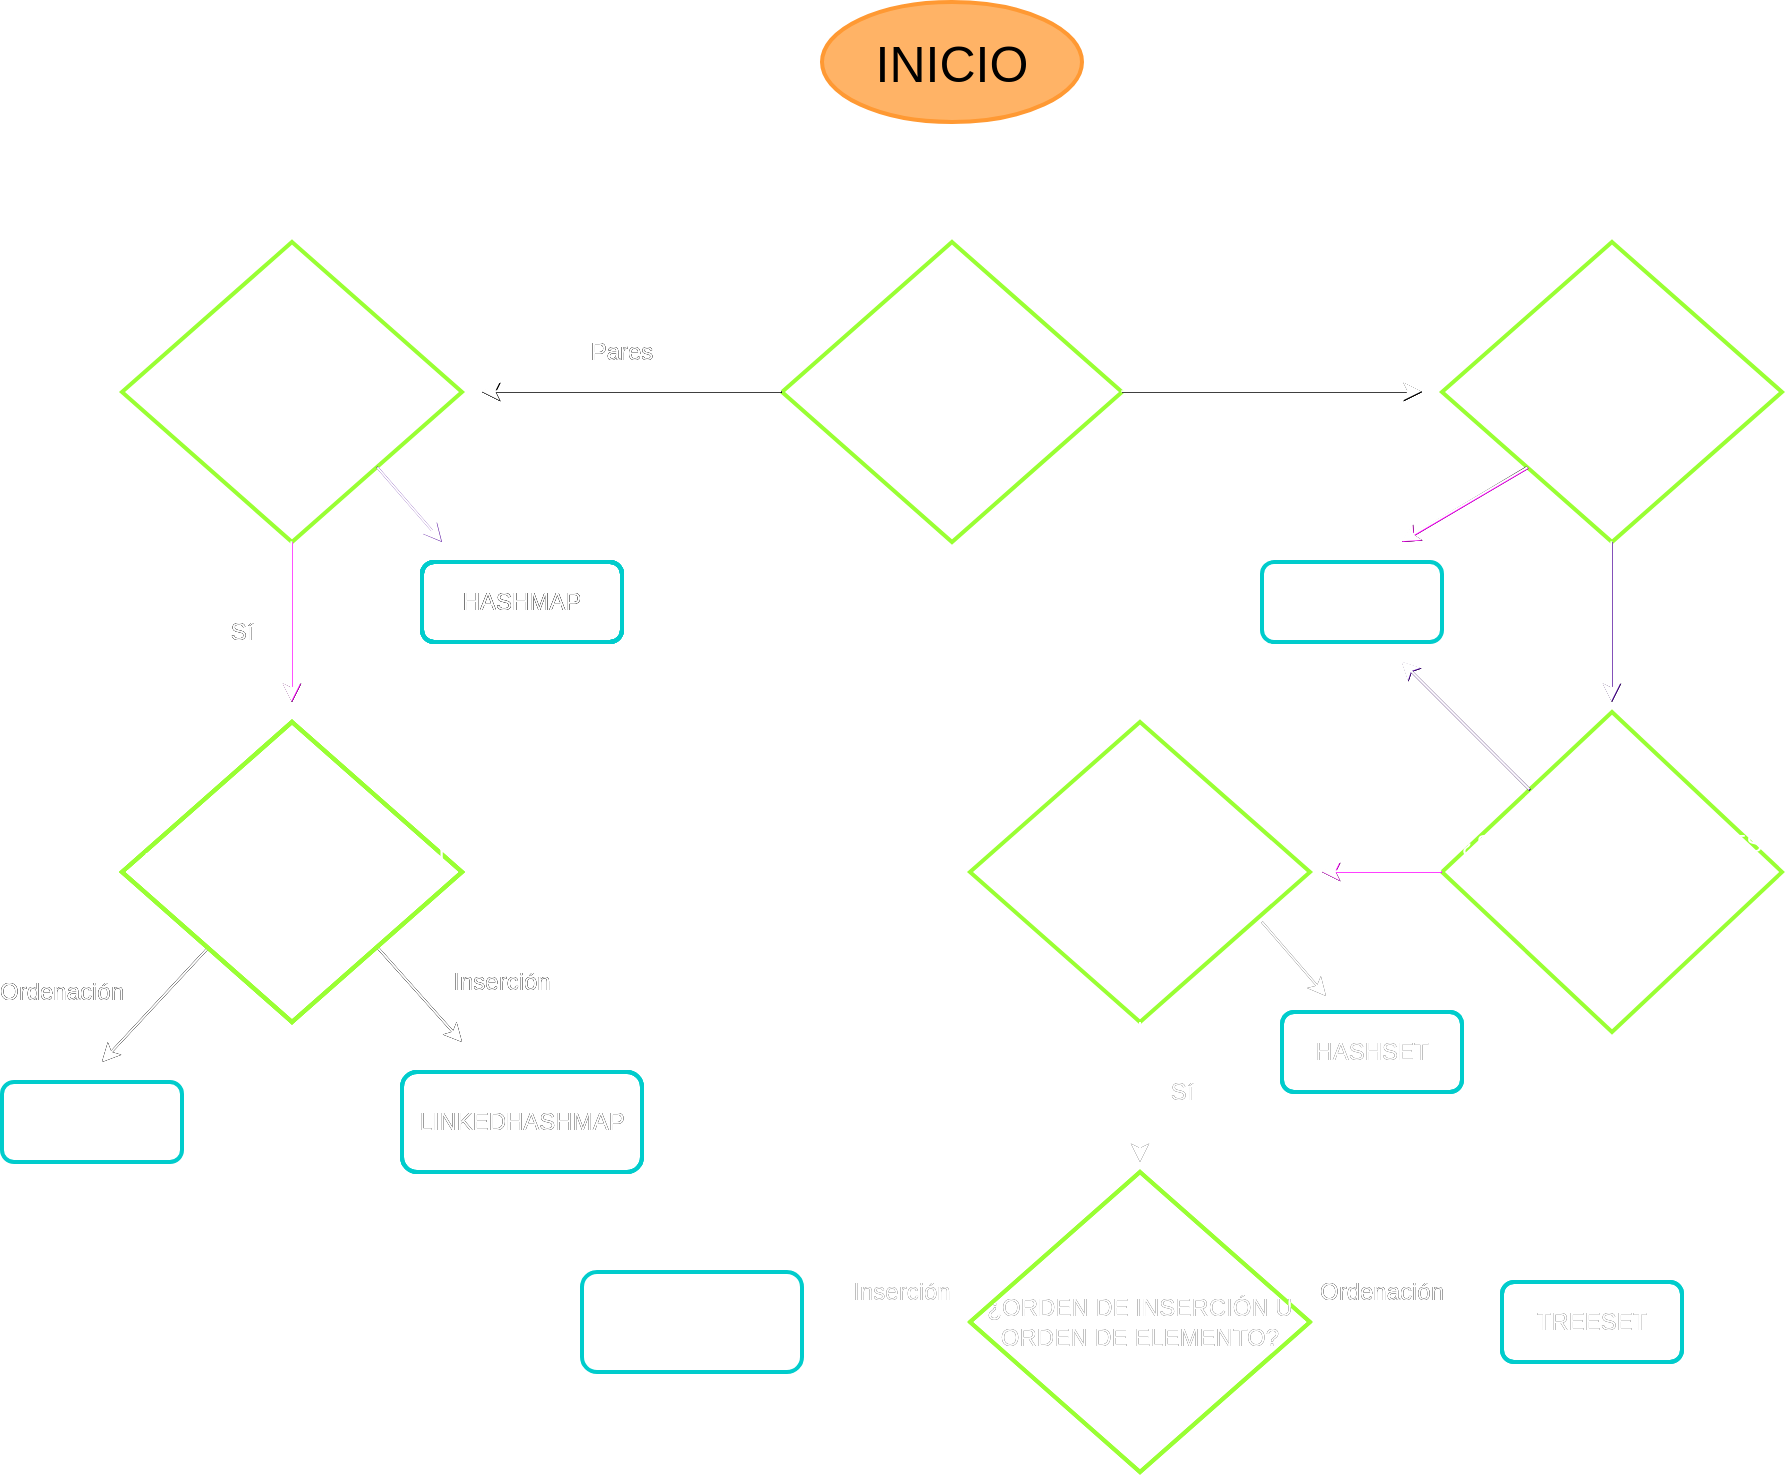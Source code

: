 <mxfile version="21.3.8" type="device">
  <diagram name="Page-1" id="0INYDknKefWPbeua-o3F">
    <mxGraphModel dx="2022" dy="668" grid="1" gridSize="10" guides="1" tooltips="1" connect="1" arrows="1" fold="1" page="1" pageScale="1" pageWidth="827" pageHeight="1169" math="0" shadow="0">
      <root>
        <mxCell id="0" />
        <mxCell id="1" parent="0" />
        <mxCell id="Qr_uqlTXjobZSqawFKb_-18" style="edgeStyle=orthogonalEdgeStyle;rounded=0;orthogonalLoop=1;jettySize=auto;html=1;exitX=0.5;exitY=1;exitDx=0;exitDy=0;strokeColor=#FFFFFF;" edge="1" parent="1" source="Qr_uqlTXjobZSqawFKb_-1">
          <mxGeometry relative="1" as="geometry">
            <mxPoint x="405" y="190" as="targetPoint" />
          </mxGeometry>
        </mxCell>
        <mxCell id="Qr_uqlTXjobZSqawFKb_-1" value="&lt;font style=&quot;font-size: 25px;&quot; color=&quot;#000000&quot;&gt;INICIO&lt;/font&gt;" style="ellipse;whiteSpace=wrap;html=1;strokeColor=#FF9933;strokeWidth=2;fillColor=#FFB366;" vertex="1" parent="1">
          <mxGeometry x="340" y="80" width="130" height="60" as="geometry" />
        </mxCell>
        <mxCell id="Qr_uqlTXjobZSqawFKb_-23" style="edgeStyle=orthogonalEdgeStyle;rounded=0;orthogonalLoop=1;jettySize=auto;html=1;exitX=0.5;exitY=1;exitDx=0;exitDy=0;" edge="1" parent="1" source="Qr_uqlTXjobZSqawFKb_-4">
          <mxGeometry relative="1" as="geometry">
            <mxPoint x="735" y="430" as="targetPoint" />
          </mxGeometry>
        </mxCell>
        <mxCell id="Qr_uqlTXjobZSqawFKb_-4" value="¿CONTIENE &lt;br&gt;DUPLICADOS?" style="rhombus;whiteSpace=wrap;html=1;fillColor=none;fontColor=#FFFFFF;strokeColor=#99FF33;strokeWidth=2;" vertex="1" parent="1">
          <mxGeometry x="650" y="200" width="170" height="150" as="geometry" />
        </mxCell>
        <mxCell id="Qr_uqlTXjobZSqawFKb_-5" value="¿ORDEN DE INSERCIÓN U ORDEN DE CLAVES?" style="rhombus;whiteSpace=wrap;html=1;fillColor=none;fontColor=#ffffff;strokeColor=#99FF33;strokeWidth=2;" vertex="1" parent="1">
          <mxGeometry x="-10" y="440" width="170" height="150" as="geometry" />
        </mxCell>
        <mxCell id="Qr_uqlTXjobZSqawFKb_-24" style="edgeStyle=orthogonalEdgeStyle;rounded=0;orthogonalLoop=1;jettySize=auto;html=1;exitX=0;exitY=0.5;exitDx=0;exitDy=0;" edge="1" parent="1" source="Qr_uqlTXjobZSqawFKb_-6">
          <mxGeometry relative="1" as="geometry">
            <mxPoint x="590" y="515" as="targetPoint" />
          </mxGeometry>
        </mxCell>
        <mxCell id="Qr_uqlTXjobZSqawFKb_-6" value="¿SU TAREA PRINCIPAL ES BUSCAR ELEMENTOS?&lt;br&gt;(contains/remove)" style="rhombus;whiteSpace=wrap;html=1;fillColor=none;fontColor=#FFFFFF;strokeColor=#99FF33;strokeWidth=2;" vertex="1" parent="1">
          <mxGeometry x="650" y="435" width="170" height="160" as="geometry" />
        </mxCell>
        <mxCell id="Qr_uqlTXjobZSqawFKb_-25" style="edgeStyle=orthogonalEdgeStyle;rounded=0;orthogonalLoop=1;jettySize=auto;html=1;exitX=0.5;exitY=1;exitDx=0;exitDy=0;" edge="1" parent="1" source="Qr_uqlTXjobZSqawFKb_-7">
          <mxGeometry relative="1" as="geometry">
            <mxPoint x="499" y="660" as="targetPoint" />
          </mxGeometry>
        </mxCell>
        <mxCell id="Qr_uqlTXjobZSqawFKb_-7" value="¿EL ORDEN ES IMPORTANTE?" style="rhombus;whiteSpace=wrap;html=1;fillColor=none;fontColor=#FFFFFF;strokeColor=#99FF33;strokeWidth=2;" vertex="1" parent="1">
          <mxGeometry x="414" y="440" width="170" height="150" as="geometry" />
        </mxCell>
        <mxCell id="Qr_uqlTXjobZSqawFKb_-8" value="¿ORDEN DE INSERCIÓN U ORDEN DE ELEMENTO?" style="rhombus;whiteSpace=wrap;html=1;fillColor=none;strokeColor=#99FF33;strokeWidth=2;" vertex="1" parent="1">
          <mxGeometry x="414" y="665" width="170" height="150" as="geometry" />
        </mxCell>
        <mxCell id="Qr_uqlTXjobZSqawFKb_-22" style="edgeStyle=orthogonalEdgeStyle;rounded=0;orthogonalLoop=1;jettySize=auto;html=1;exitX=0.5;exitY=1;exitDx=0;exitDy=0;" edge="1" parent="1" source="Qr_uqlTXjobZSqawFKb_-9">
          <mxGeometry relative="1" as="geometry">
            <mxPoint x="75" y="430" as="targetPoint" />
          </mxGeometry>
        </mxCell>
        <mxCell id="Qr_uqlTXjobZSqawFKb_-9" value="¿EL ORDEN ES IMPORTANTE?" style="rhombus;whiteSpace=wrap;html=1;fillColor=none;fontColor=#ffffff;strokeColor=#99FF33;strokeWidth=2;rounded=0;" vertex="1" parent="1">
          <mxGeometry x="-10" y="200" width="170" height="150" as="geometry" />
        </mxCell>
        <mxCell id="Qr_uqlTXjobZSqawFKb_-19" style="edgeStyle=orthogonalEdgeStyle;rounded=0;orthogonalLoop=1;jettySize=auto;html=1;exitX=0;exitY=0.5;exitDx=0;exitDy=0;" edge="1" parent="1" source="Qr_uqlTXjobZSqawFKb_-10">
          <mxGeometry relative="1" as="geometry">
            <mxPoint x="170" y="275" as="targetPoint" />
          </mxGeometry>
        </mxCell>
        <mxCell id="Qr_uqlTXjobZSqawFKb_-20" style="edgeStyle=orthogonalEdgeStyle;rounded=0;orthogonalLoop=1;jettySize=auto;html=1;exitX=1;exitY=0.5;exitDx=0;exitDy=0;" edge="1" parent="1" source="Qr_uqlTXjobZSqawFKb_-10">
          <mxGeometry relative="1" as="geometry">
            <mxPoint x="640" y="275" as="targetPoint" />
          </mxGeometry>
        </mxCell>
        <mxCell id="Qr_uqlTXjobZSqawFKb_-10" value="¿TIENE PARES DE CLAVE/VALOR O SÓLO VALORES?" style="rhombus;whiteSpace=wrap;html=1;fillColor=none;fontColor=#FFFFFF;strokeColor=#99FF33;strokeWidth=2;" vertex="1" parent="1">
          <mxGeometry x="320" y="200" width="170" height="150" as="geometry" />
        </mxCell>
        <mxCell id="Qr_uqlTXjobZSqawFKb_-11" value="ARRAYLIST" style="rounded=1;whiteSpace=wrap;html=1;strokeColor=#00CCCC;strokeWidth=2;fillColor=none;fontColor=#FFFFFF;" vertex="1" parent="1">
          <mxGeometry x="560" y="360" width="90" height="40" as="geometry" />
        </mxCell>
        <mxCell id="Qr_uqlTXjobZSqawFKb_-12" value="HASHSET" style="rounded=1;whiteSpace=wrap;html=1;strokeColor=#00CCCC;strokeWidth=2;fillColor=none;" vertex="1" parent="1">
          <mxGeometry x="570" y="585" width="90" height="40" as="geometry" />
        </mxCell>
        <mxCell id="Qr_uqlTXjobZSqawFKb_-13" value="TREESET" style="rounded=1;whiteSpace=wrap;html=1;strokeColor=#00CCCC;strokeWidth=2;fillColor=none;" vertex="1" parent="1">
          <mxGeometry x="680" y="720" width="90" height="40" as="geometry" />
        </mxCell>
        <mxCell id="Qr_uqlTXjobZSqawFKb_-14" value="LINKEDHASHSET" style="rounded=1;whiteSpace=wrap;html=1;strokeColor=#00CCCC;strokeWidth=2;fillColor=none;fontColor=#FFFFFF;" vertex="1" parent="1">
          <mxGeometry x="220" y="715" width="110" height="50" as="geometry" />
        </mxCell>
        <mxCell id="Qr_uqlTXjobZSqawFKb_-15" value="LINKEDHASHMAP" style="rounded=1;whiteSpace=wrap;html=1;strokeColor=#00CCCC;strokeWidth=2;fillColor=none;" vertex="1" parent="1">
          <mxGeometry x="130" y="615" width="120" height="50" as="geometry" />
        </mxCell>
        <mxCell id="Qr_uqlTXjobZSqawFKb_-16" value="HASHMAP" style="rounded=1;whiteSpace=wrap;html=1;strokeColor=#00CCCC;strokeWidth=2;fillColor=none;" vertex="1" parent="1">
          <mxGeometry x="140" y="360" width="100" height="40" as="geometry" />
        </mxCell>
        <mxCell id="Qr_uqlTXjobZSqawFKb_-17" value="TREEMAP" style="rounded=1;whiteSpace=wrap;html=1;strokeColor=#00CCCC;strokeWidth=2;fillColor=none;fontColor=#FFFFFF;" vertex="1" parent="1">
          <mxGeometry x="-70" y="620" width="90" height="40" as="geometry" />
        </mxCell>
        <mxCell id="Qr_uqlTXjobZSqawFKb_-26" value="" style="endArrow=classic;html=1;rounded=0;exitX=0;exitY=1;exitDx=0;exitDy=0;" edge="1" parent="1" source="Qr_uqlTXjobZSqawFKb_-4">
          <mxGeometry width="50" height="50" relative="1" as="geometry">
            <mxPoint x="624" y="350" as="sourcePoint" />
            <mxPoint x="630" y="350" as="targetPoint" />
          </mxGeometry>
        </mxCell>
        <mxCell id="Qr_uqlTXjobZSqawFKb_-27" value="" style="endArrow=classic;html=1;rounded=0;exitX=1;exitY=1;exitDx=0;exitDy=0;strokeColor=#4C0099;" edge="1" parent="1" source="Qr_uqlTXjobZSqawFKb_-9">
          <mxGeometry width="50" height="50" relative="1" as="geometry">
            <mxPoint x="130" y="340" as="sourcePoint" />
            <mxPoint x="150" y="350" as="targetPoint" />
          </mxGeometry>
        </mxCell>
        <mxCell id="Qr_uqlTXjobZSqawFKb_-28" value="" style="endArrow=classic;html=1;rounded=0;exitX=1;exitY=1;exitDx=0;exitDy=0;" edge="1" parent="1" source="Qr_uqlTXjobZSqawFKb_-5">
          <mxGeometry width="50" height="50" relative="1" as="geometry">
            <mxPoint x="120" y="566" as="sourcePoint" />
            <mxPoint x="160" y="600" as="targetPoint" />
          </mxGeometry>
        </mxCell>
        <mxCell id="Qr_uqlTXjobZSqawFKb_-29" value="" style="endArrow=classic;html=1;rounded=0;exitX=0;exitY=1;exitDx=0;exitDy=0;strokeColor=#FFFFFF;" edge="1" parent="1">
          <mxGeometry width="50" height="50" relative="1" as="geometry">
            <mxPoint x="414" y="740" as="sourcePoint" />
            <mxPoint x="340" y="740" as="targetPoint" />
          </mxGeometry>
        </mxCell>
        <mxCell id="Qr_uqlTXjobZSqawFKb_-30" value="" style="endArrow=classic;html=1;rounded=0;exitX=1;exitY=0.5;exitDx=0;exitDy=0;strokeColor=#FFFFFF;" edge="1" parent="1" source="Qr_uqlTXjobZSqawFKb_-8">
          <mxGeometry width="50" height="50" relative="1" as="geometry">
            <mxPoint x="654" y="750" as="sourcePoint" />
            <mxPoint x="660" y="740" as="targetPoint" />
          </mxGeometry>
        </mxCell>
        <mxCell id="Qr_uqlTXjobZSqawFKb_-31" value="" style="endArrow=classic;html=1;rounded=0;exitX=0;exitY=1;exitDx=0;exitDy=0;" edge="1" parent="1">
          <mxGeometry width="50" height="50" relative="1" as="geometry">
            <mxPoint x="33" y="553" as="sourcePoint" />
            <mxPoint x="-20" y="610" as="targetPoint" />
          </mxGeometry>
        </mxCell>
        <mxCell id="Qr_uqlTXjobZSqawFKb_-34" value="" style="endArrow=classic;html=1;rounded=0;exitX=1;exitY=1;exitDx=0;exitDy=0;" edge="1" parent="1">
          <mxGeometry width="50" height="50" relative="1" as="geometry">
            <mxPoint x="560" y="540" as="sourcePoint" />
            <mxPoint x="592" y="577" as="targetPoint" />
          </mxGeometry>
        </mxCell>
        <mxCell id="Qr_uqlTXjobZSqawFKb_-35" value="Pares" style="text;html=1;strokeColor=none;fillColor=none;align=center;verticalAlign=middle;whiteSpace=wrap;rounded=0;" vertex="1" parent="1">
          <mxGeometry x="210" y="240" width="60" height="30" as="geometry" />
        </mxCell>
        <mxCell id="Qr_uqlTXjobZSqawFKb_-36" value="Valores" style="text;html=1;strokeColor=none;fillColor=none;align=center;verticalAlign=middle;whiteSpace=wrap;rounded=0;fontColor=#FFFFFF;" vertex="1" parent="1">
          <mxGeometry x="530" y="240" width="60" height="30" as="geometry" />
        </mxCell>
        <mxCell id="Qr_uqlTXjobZSqawFKb_-37" value="Sí" style="text;html=1;strokeColor=none;fillColor=none;align=center;verticalAlign=middle;whiteSpace=wrap;rounded=0;fontColor=#FFFFFF;" vertex="1" parent="1">
          <mxGeometry x="610" y="300" width="60" height="30" as="geometry" />
        </mxCell>
        <mxCell id="Qr_uqlTXjobZSqawFKb_-38" value="No" style="text;html=1;strokeColor=none;fillColor=none;align=center;verticalAlign=middle;whiteSpace=wrap;rounded=0;fontColor=#FFFFFF;" vertex="1" parent="1">
          <mxGeometry x="730" y="370" width="60" height="30" as="geometry" />
        </mxCell>
        <mxCell id="Qr_uqlTXjobZSqawFKb_-40" value="" style="endArrow=classic;html=1;rounded=0;" edge="1" parent="1" source="Qr_uqlTXjobZSqawFKb_-6">
          <mxGeometry width="50" height="50" relative="1" as="geometry">
            <mxPoint x="693" y="410" as="sourcePoint" />
            <mxPoint x="630" y="410" as="targetPoint" />
          </mxGeometry>
        </mxCell>
        <mxCell id="Qr_uqlTXjobZSqawFKb_-41" value="No" style="text;html=1;strokeColor=none;fillColor=none;align=center;verticalAlign=middle;whiteSpace=wrap;rounded=0;fontColor=#FFFFFF;" vertex="1" parent="1">
          <mxGeometry x="640" y="410" width="60" height="30" as="geometry" />
        </mxCell>
        <mxCell id="Qr_uqlTXjobZSqawFKb_-42" value="Sí" style="text;html=1;strokeColor=none;fillColor=none;align=center;verticalAlign=middle;whiteSpace=wrap;rounded=0;fontColor=#FFFFFF;" vertex="1" parent="1">
          <mxGeometry x="590" y="480" width="60" height="30" as="geometry" />
        </mxCell>
        <mxCell id="Qr_uqlTXjobZSqawFKb_-43" value="Sí" style="text;html=1;strokeColor=none;fillColor=none;align=center;verticalAlign=middle;whiteSpace=wrap;rounded=0;" vertex="1" parent="1">
          <mxGeometry x="490" y="610" width="60" height="30" as="geometry" />
        </mxCell>
        <mxCell id="Qr_uqlTXjobZSqawFKb_-44" value="No" style="text;html=1;strokeColor=none;fillColor=none;align=center;verticalAlign=middle;whiteSpace=wrap;rounded=0;fontColor=#FFFFFF;" vertex="1" parent="1">
          <mxGeometry x="570" y="540" width="60" height="30" as="geometry" />
        </mxCell>
        <mxCell id="Qr_uqlTXjobZSqawFKb_-45" value="Inserción" style="text;html=1;strokeColor=none;fillColor=none;align=center;verticalAlign=middle;whiteSpace=wrap;rounded=0;" vertex="1" parent="1">
          <mxGeometry x="350" y="710" width="60" height="30" as="geometry" />
        </mxCell>
        <mxCell id="Qr_uqlTXjobZSqawFKb_-46" value="Ordenación" style="text;html=1;strokeColor=none;fillColor=none;align=center;verticalAlign=middle;whiteSpace=wrap;rounded=0;" vertex="1" parent="1">
          <mxGeometry x="590" y="710" width="60" height="30" as="geometry" />
        </mxCell>
        <mxCell id="Qr_uqlTXjobZSqawFKb_-47" value="Ordenación" style="text;html=1;strokeColor=none;fillColor=none;align=center;verticalAlign=middle;whiteSpace=wrap;rounded=0;" vertex="1" parent="1">
          <mxGeometry x="-70" y="560" width="60" height="30" as="geometry" />
        </mxCell>
        <mxCell id="Qr_uqlTXjobZSqawFKb_-48" value="Inserción" style="text;html=1;strokeColor=none;fillColor=none;align=center;verticalAlign=middle;whiteSpace=wrap;rounded=0;" vertex="1" parent="1">
          <mxGeometry x="150" y="555" width="60" height="30" as="geometry" />
        </mxCell>
        <mxCell id="Qr_uqlTXjobZSqawFKb_-49" value="No" style="text;html=1;strokeColor=none;fillColor=none;align=center;verticalAlign=middle;whiteSpace=wrap;rounded=0;fontColor=#FFFFFF;" vertex="1" parent="1">
          <mxGeometry x="130" y="310" width="60" height="30" as="geometry" />
        </mxCell>
        <mxCell id="Qr_uqlTXjobZSqawFKb_-50" value="Sí" style="text;html=1;strokeColor=none;fillColor=none;align=center;verticalAlign=middle;whiteSpace=wrap;rounded=0;" vertex="1" parent="1">
          <mxGeometry x="20" y="380" width="60" height="30" as="geometry" />
        </mxCell>
        <mxCell id="Qr_uqlTXjobZSqawFKb_-51" style="edgeStyle=orthogonalEdgeStyle;rounded=0;orthogonalLoop=1;jettySize=auto;html=1;exitX=0.5;exitY=1;exitDx=0;exitDy=0;" edge="1" parent="1">
          <mxGeometry relative="1" as="geometry">
            <mxPoint x="75" y="430" as="targetPoint" />
            <mxPoint x="75" y="350" as="sourcePoint" />
          </mxGeometry>
        </mxCell>
        <mxCell id="Qr_uqlTXjobZSqawFKb_-52" value="" style="endArrow=classic;html=1;rounded=0;exitX=1;exitY=1;exitDx=0;exitDy=0;" edge="1" parent="1">
          <mxGeometry width="50" height="50" relative="1" as="geometry">
            <mxPoint x="118" y="553" as="sourcePoint" />
            <mxPoint x="160" y="600" as="targetPoint" />
          </mxGeometry>
        </mxCell>
        <mxCell id="Qr_uqlTXjobZSqawFKb_-53" value="" style="endArrow=classic;html=1;rounded=0;exitX=0;exitY=1;exitDx=0;exitDy=0;" edge="1" parent="1">
          <mxGeometry width="50" height="50" relative="1" as="geometry">
            <mxPoint x="33" y="553" as="sourcePoint" />
            <mxPoint x="-20" y="610" as="targetPoint" />
          </mxGeometry>
        </mxCell>
        <mxCell id="Qr_uqlTXjobZSqawFKb_-54" style="edgeStyle=orthogonalEdgeStyle;rounded=0;orthogonalLoop=1;jettySize=auto;html=1;exitX=0;exitY=0.5;exitDx=0;exitDy=0;" edge="1" parent="1">
          <mxGeometry relative="1" as="geometry">
            <mxPoint x="170" y="275" as="targetPoint" />
            <mxPoint x="320" y="275" as="sourcePoint" />
          </mxGeometry>
        </mxCell>
        <mxCell id="Qr_uqlTXjobZSqawFKb_-55" style="edgeStyle=orthogonalEdgeStyle;rounded=0;orthogonalLoop=1;jettySize=auto;html=1;exitX=1;exitY=0.5;exitDx=0;exitDy=0;" edge="1" parent="1">
          <mxGeometry relative="1" as="geometry">
            <mxPoint x="640" y="275" as="targetPoint" />
            <mxPoint x="490" y="275" as="sourcePoint" />
          </mxGeometry>
        </mxCell>
        <mxCell id="Qr_uqlTXjobZSqawFKb_-56" style="edgeStyle=orthogonalEdgeStyle;rounded=0;orthogonalLoop=1;jettySize=auto;html=1;exitX=0.5;exitY=1;exitDx=0;exitDy=0;" edge="1" parent="1">
          <mxGeometry relative="1" as="geometry">
            <mxPoint x="75" y="430" as="targetPoint" />
            <mxPoint x="75" y="350" as="sourcePoint" />
          </mxGeometry>
        </mxCell>
        <mxCell id="Qr_uqlTXjobZSqawFKb_-57" value="" style="endArrow=classic;html=1;rounded=0;exitX=1;exitY=1;exitDx=0;exitDy=0;" edge="1" parent="1">
          <mxGeometry width="50" height="50" relative="1" as="geometry">
            <mxPoint x="118" y="553" as="sourcePoint" />
            <mxPoint x="160" y="600" as="targetPoint" />
          </mxGeometry>
        </mxCell>
        <mxCell id="Qr_uqlTXjobZSqawFKb_-58" value="" style="endArrow=classic;html=1;rounded=0;exitX=0;exitY=1;exitDx=0;exitDy=0;" edge="1" parent="1">
          <mxGeometry width="50" height="50" relative="1" as="geometry">
            <mxPoint x="33" y="553" as="sourcePoint" />
            <mxPoint x="-20" y="610" as="targetPoint" />
          </mxGeometry>
        </mxCell>
        <mxCell id="Qr_uqlTXjobZSqawFKb_-59" style="edgeStyle=orthogonalEdgeStyle;rounded=0;orthogonalLoop=1;jettySize=auto;html=1;exitX=0;exitY=0.5;exitDx=0;exitDy=0;" edge="1" parent="1">
          <mxGeometry relative="1" as="geometry">
            <mxPoint x="170" y="275" as="targetPoint" />
            <mxPoint x="320" y="275" as="sourcePoint" />
          </mxGeometry>
        </mxCell>
        <mxCell id="Qr_uqlTXjobZSqawFKb_-60" style="edgeStyle=orthogonalEdgeStyle;rounded=0;orthogonalLoop=1;jettySize=auto;html=1;exitX=1;exitY=0.5;exitDx=0;exitDy=0;" edge="1" parent="1">
          <mxGeometry relative="1" as="geometry">
            <mxPoint x="640" y="275" as="targetPoint" />
            <mxPoint x="490" y="275" as="sourcePoint" />
          </mxGeometry>
        </mxCell>
        <mxCell id="Qr_uqlTXjobZSqawFKb_-61" style="edgeStyle=orthogonalEdgeStyle;rounded=0;orthogonalLoop=1;jettySize=auto;html=1;exitX=0.5;exitY=1;exitDx=0;exitDy=0;" edge="1" parent="1">
          <mxGeometry relative="1" as="geometry">
            <mxPoint x="735" y="430" as="targetPoint" />
            <mxPoint x="735" y="350" as="sourcePoint" />
          </mxGeometry>
        </mxCell>
        <mxCell id="Qr_uqlTXjobZSqawFKb_-62" value="" style="endArrow=classic;html=1;rounded=0;" edge="1" parent="1">
          <mxGeometry width="50" height="50" relative="1" as="geometry">
            <mxPoint x="694" y="474" as="sourcePoint" />
            <mxPoint x="630" y="410" as="targetPoint" />
          </mxGeometry>
        </mxCell>
        <mxCell id="Qr_uqlTXjobZSqawFKb_-63" value="" style="endArrow=classic;html=1;rounded=0;exitX=0;exitY=1;exitDx=0;exitDy=0;" edge="1" parent="1">
          <mxGeometry width="50" height="50" relative="1" as="geometry">
            <mxPoint x="693" y="313" as="sourcePoint" />
            <mxPoint x="630" y="350" as="targetPoint" />
          </mxGeometry>
        </mxCell>
        <mxCell id="Qr_uqlTXjobZSqawFKb_-64" style="edgeStyle=orthogonalEdgeStyle;rounded=0;orthogonalLoop=1;jettySize=auto;html=1;exitX=0;exitY=0.5;exitDx=0;exitDy=0;" edge="1" parent="1">
          <mxGeometry relative="1" as="geometry">
            <mxPoint x="590" y="515" as="targetPoint" />
            <mxPoint x="650" y="515" as="sourcePoint" />
          </mxGeometry>
        </mxCell>
        <mxCell id="Qr_uqlTXjobZSqawFKb_-65" style="edgeStyle=orthogonalEdgeStyle;rounded=0;orthogonalLoop=1;jettySize=auto;html=1;exitX=0.5;exitY=1;exitDx=0;exitDy=0;strokeColor=#FF00FF;" edge="1" parent="1">
          <mxGeometry relative="1" as="geometry">
            <mxPoint x="75" y="430" as="targetPoint" />
            <mxPoint x="75" y="350" as="sourcePoint" />
          </mxGeometry>
        </mxCell>
        <mxCell id="Qr_uqlTXjobZSqawFKb_-66" value="" style="endArrow=classic;html=1;rounded=0;exitX=1;exitY=1;exitDx=0;exitDy=0;strokeColor=#FFFFFF;" edge="1" parent="1">
          <mxGeometry width="50" height="50" relative="1" as="geometry">
            <mxPoint x="118" y="553" as="sourcePoint" />
            <mxPoint x="160" y="600" as="targetPoint" />
          </mxGeometry>
        </mxCell>
        <mxCell id="Qr_uqlTXjobZSqawFKb_-67" value="" style="endArrow=classic;html=1;rounded=0;exitX=0;exitY=1;exitDx=0;exitDy=0;strokeColor=#FFFFFF;" edge="1" parent="1">
          <mxGeometry width="50" height="50" relative="1" as="geometry">
            <mxPoint x="33" y="553" as="sourcePoint" />
            <mxPoint x="-20" y="610" as="targetPoint" />
          </mxGeometry>
        </mxCell>
        <mxCell id="Qr_uqlTXjobZSqawFKb_-68" style="edgeStyle=orthogonalEdgeStyle;rounded=0;orthogonalLoop=1;jettySize=auto;html=1;exitX=0;exitY=0.5;exitDx=0;exitDy=0;" edge="1" parent="1">
          <mxGeometry relative="1" as="geometry">
            <mxPoint x="170" y="275" as="targetPoint" />
            <mxPoint x="320" y="275" as="sourcePoint" />
          </mxGeometry>
        </mxCell>
        <mxCell id="Qr_uqlTXjobZSqawFKb_-69" style="edgeStyle=orthogonalEdgeStyle;rounded=0;orthogonalLoop=1;jettySize=auto;html=1;exitX=1;exitY=0.5;exitDx=0;exitDy=0;" edge="1" parent="1">
          <mxGeometry relative="1" as="geometry">
            <mxPoint x="640" y="275" as="targetPoint" />
            <mxPoint x="490" y="275" as="sourcePoint" />
          </mxGeometry>
        </mxCell>
        <mxCell id="Qr_uqlTXjobZSqawFKb_-70" style="edgeStyle=orthogonalEdgeStyle;rounded=0;orthogonalLoop=1;jettySize=auto;html=1;exitX=0.5;exitY=1;exitDx=0;exitDy=0;strokeColor=#4C0099;" edge="1" parent="1">
          <mxGeometry relative="1" as="geometry">
            <mxPoint x="735" y="430" as="targetPoint" />
            <mxPoint x="735" y="350" as="sourcePoint" />
          </mxGeometry>
        </mxCell>
        <mxCell id="Qr_uqlTXjobZSqawFKb_-71" value="" style="endArrow=classic;html=1;rounded=0;strokeColor=#4C0099;" edge="1" parent="1">
          <mxGeometry width="50" height="50" relative="1" as="geometry">
            <mxPoint x="694" y="474" as="sourcePoint" />
            <mxPoint x="630" y="410" as="targetPoint" />
          </mxGeometry>
        </mxCell>
        <mxCell id="Qr_uqlTXjobZSqawFKb_-72" value="" style="endArrow=classic;html=1;rounded=0;exitX=0;exitY=1;exitDx=0;exitDy=0;strokeColor=#FF00FF;" edge="1" parent="1">
          <mxGeometry width="50" height="50" relative="1" as="geometry">
            <mxPoint x="693" y="313" as="sourcePoint" />
            <mxPoint x="630" y="350" as="targetPoint" />
          </mxGeometry>
        </mxCell>
        <mxCell id="Qr_uqlTXjobZSqawFKb_-73" style="edgeStyle=orthogonalEdgeStyle;rounded=0;orthogonalLoop=1;jettySize=auto;html=1;exitX=0;exitY=0.5;exitDx=0;exitDy=0;strokeColor=#FF00FF;" edge="1" parent="1">
          <mxGeometry relative="1" as="geometry">
            <mxPoint x="590" y="515" as="targetPoint" />
            <mxPoint x="650" y="515" as="sourcePoint" />
          </mxGeometry>
        </mxCell>
        <mxCell id="Qr_uqlTXjobZSqawFKb_-74" style="edgeStyle=orthogonalEdgeStyle;rounded=0;orthogonalLoop=1;jettySize=auto;html=1;exitX=0.5;exitY=1;exitDx=0;exitDy=0;strokeColor=#FFFFFF;" edge="1" parent="1">
          <mxGeometry relative="1" as="geometry">
            <mxPoint x="499" y="660" as="targetPoint" />
            <mxPoint x="499" y="590" as="sourcePoint" />
          </mxGeometry>
        </mxCell>
        <mxCell id="Qr_uqlTXjobZSqawFKb_-75" value="" style="endArrow=classic;html=1;rounded=0;exitX=1;exitY=1;exitDx=0;exitDy=0;strokeColor=#FFFFFF;" edge="1" parent="1">
          <mxGeometry width="50" height="50" relative="1" as="geometry">
            <mxPoint x="560" y="540" as="sourcePoint" />
            <mxPoint x="592" y="577" as="targetPoint" />
          </mxGeometry>
        </mxCell>
        <mxCell id="Qr_uqlTXjobZSqawFKb_-76" value="Ordenación" style="text;html=1;strokeColor=none;fillColor=none;align=center;verticalAlign=middle;whiteSpace=wrap;rounded=0;" vertex="1" parent="1">
          <mxGeometry x="590" y="710" width="60" height="30" as="geometry" />
        </mxCell>
        <mxCell id="Qr_uqlTXjobZSqawFKb_-77" style="edgeStyle=orthogonalEdgeStyle;rounded=0;orthogonalLoop=1;jettySize=auto;html=1;exitX=0.5;exitY=1;exitDx=0;exitDy=0;strokeColor=#FFFFFF;" edge="1" parent="1">
          <mxGeometry relative="1" as="geometry">
            <mxPoint x="74.66" y="429.66" as="targetPoint" />
            <mxPoint x="74.66" y="349.66" as="sourcePoint" />
          </mxGeometry>
        </mxCell>
        <mxCell id="Qr_uqlTXjobZSqawFKb_-78" value="" style="endArrow=classic;html=1;rounded=0;exitX=1;exitY=1;exitDx=0;exitDy=0;strokeColor=#FFFFFF;" edge="1" parent="1">
          <mxGeometry width="50" height="50" relative="1" as="geometry">
            <mxPoint x="117.66" y="312.66" as="sourcePoint" />
            <mxPoint x="149.66" y="349.66" as="targetPoint" />
          </mxGeometry>
        </mxCell>
        <mxCell id="Qr_uqlTXjobZSqawFKb_-79" style="edgeStyle=orthogonalEdgeStyle;rounded=0;orthogonalLoop=1;jettySize=auto;html=1;exitX=0;exitY=0.5;exitDx=0;exitDy=0;strokeColor=#FFFFFF;" edge="1" parent="1">
          <mxGeometry relative="1" as="geometry">
            <mxPoint x="169.66" y="274.66" as="targetPoint" />
            <mxPoint x="319.66" y="274.66" as="sourcePoint" />
          </mxGeometry>
        </mxCell>
        <mxCell id="Qr_uqlTXjobZSqawFKb_-80" style="edgeStyle=orthogonalEdgeStyle;rounded=0;orthogonalLoop=1;jettySize=auto;html=1;exitX=1;exitY=0.5;exitDx=0;exitDy=0;strokeColor=#FFFFFF;" edge="1" parent="1">
          <mxGeometry relative="1" as="geometry">
            <mxPoint x="639.66" y="274.66" as="targetPoint" />
            <mxPoint x="489.66" y="274.66" as="sourcePoint" />
          </mxGeometry>
        </mxCell>
        <mxCell id="Qr_uqlTXjobZSqawFKb_-81" style="edgeStyle=orthogonalEdgeStyle;rounded=0;orthogonalLoop=1;jettySize=auto;html=1;exitX=0.5;exitY=1;exitDx=0;exitDy=0;strokeColor=#FFFFFF;" edge="1" parent="1">
          <mxGeometry relative="1" as="geometry">
            <mxPoint x="734.66" y="429.66" as="targetPoint" />
            <mxPoint x="734.66" y="349.66" as="sourcePoint" />
          </mxGeometry>
        </mxCell>
        <mxCell id="Qr_uqlTXjobZSqawFKb_-82" value="" style="endArrow=classic;html=1;rounded=0;exitX=0;exitY=1;exitDx=0;exitDy=0;strokeColor=#FFFFFF;" edge="1" parent="1">
          <mxGeometry width="50" height="50" relative="1" as="geometry">
            <mxPoint x="692.66" y="312.66" as="sourcePoint" />
            <mxPoint x="629.66" y="349.66" as="targetPoint" />
          </mxGeometry>
        </mxCell>
        <mxCell id="Qr_uqlTXjobZSqawFKb_-83" value="" style="endArrow=classic;html=1;rounded=0;strokeColor=#FFFFFF;" edge="1" parent="1">
          <mxGeometry width="50" height="50" relative="1" as="geometry">
            <mxPoint x="693.66" y="473.66" as="sourcePoint" />
            <mxPoint x="629.66" y="409.66" as="targetPoint" />
          </mxGeometry>
        </mxCell>
        <mxCell id="Qr_uqlTXjobZSqawFKb_-84" style="edgeStyle=orthogonalEdgeStyle;rounded=0;orthogonalLoop=1;jettySize=auto;html=1;exitX=0;exitY=0.5;exitDx=0;exitDy=0;strokeColor=#FFFFFF;" edge="1" parent="1">
          <mxGeometry relative="1" as="geometry">
            <mxPoint x="589.66" y="514.66" as="targetPoint" />
            <mxPoint x="649.66" y="514.66" as="sourcePoint" />
          </mxGeometry>
        </mxCell>
        <mxCell id="Qr_uqlTXjobZSqawFKb_-85" value="HASHMAP" style="rounded=1;whiteSpace=wrap;html=1;strokeColor=#00CCCC;strokeWidth=2;fillColor=none;" vertex="1" parent="1">
          <mxGeometry x="140" y="360" width="100" height="40" as="geometry" />
        </mxCell>
        <mxCell id="Qr_uqlTXjobZSqawFKb_-86" value="No" style="text;html=1;strokeColor=none;fillColor=none;align=center;verticalAlign=middle;whiteSpace=wrap;rounded=0;fontColor=#FFFFFF;" vertex="1" parent="1">
          <mxGeometry x="130" y="310" width="60" height="30" as="geometry" />
        </mxCell>
        <mxCell id="Qr_uqlTXjobZSqawFKb_-87" value="HASHMAP" style="rounded=1;whiteSpace=wrap;html=1;strokeColor=#00CCCC;strokeWidth=2;fillColor=none;" vertex="1" parent="1">
          <mxGeometry x="140" y="360" width="100" height="40" as="geometry" />
        </mxCell>
        <mxCell id="Qr_uqlTXjobZSqawFKb_-88" value="No" style="text;html=1;strokeColor=none;fillColor=none;align=center;verticalAlign=middle;whiteSpace=wrap;rounded=0;fontColor=#FFFFFF;" vertex="1" parent="1">
          <mxGeometry x="130" y="310" width="60" height="30" as="geometry" />
        </mxCell>
        <mxCell id="Qr_uqlTXjobZSqawFKb_-89" value="Pares" style="text;html=1;strokeColor=none;fillColor=none;align=center;verticalAlign=middle;whiteSpace=wrap;rounded=0;" vertex="1" parent="1">
          <mxGeometry x="210" y="240" width="60" height="30" as="geometry" />
        </mxCell>
        <mxCell id="Qr_uqlTXjobZSqawFKb_-90" value="Sí" style="text;html=1;strokeColor=none;fillColor=none;align=center;verticalAlign=middle;whiteSpace=wrap;rounded=0;" vertex="1" parent="1">
          <mxGeometry x="20" y="380" width="60" height="30" as="geometry" />
        </mxCell>
        <mxCell id="Qr_uqlTXjobZSqawFKb_-91" value="¿ORDEN DE INSERCIÓN U ORDEN DE CLAVES?" style="rhombus;whiteSpace=wrap;html=1;fillColor=none;fontColor=#ffffff;strokeColor=#99FF33;strokeWidth=2;" vertex="1" parent="1">
          <mxGeometry x="-10" y="440" width="170" height="150" as="geometry" />
        </mxCell>
        <mxCell id="Qr_uqlTXjobZSqawFKb_-92" value="Inserción" style="text;html=1;strokeColor=none;fillColor=none;align=center;verticalAlign=middle;whiteSpace=wrap;rounded=0;" vertex="1" parent="1">
          <mxGeometry x="150" y="555" width="60" height="30" as="geometry" />
        </mxCell>
        <mxCell id="Qr_uqlTXjobZSqawFKb_-93" value="Ordenación" style="text;html=1;strokeColor=none;fillColor=none;align=center;verticalAlign=middle;whiteSpace=wrap;rounded=0;" vertex="1" parent="1">
          <mxGeometry x="-70" y="560" width="60" height="30" as="geometry" />
        </mxCell>
        <mxCell id="Qr_uqlTXjobZSqawFKb_-94" value="HASHMAP" style="rounded=1;whiteSpace=wrap;html=1;strokeColor=#00CCCC;strokeWidth=2;fillColor=none;" vertex="1" parent="1">
          <mxGeometry x="140" y="360" width="100" height="40" as="geometry" />
        </mxCell>
        <mxCell id="Qr_uqlTXjobZSqawFKb_-95" value="No" style="text;html=1;strokeColor=none;fillColor=none;align=center;verticalAlign=middle;whiteSpace=wrap;rounded=0;fontColor=#FFFFFF;" vertex="1" parent="1">
          <mxGeometry x="130" y="310" width="60" height="30" as="geometry" />
        </mxCell>
        <mxCell id="Qr_uqlTXjobZSqawFKb_-96" value="Pares" style="text;html=1;strokeColor=none;fillColor=none;align=center;verticalAlign=middle;whiteSpace=wrap;rounded=0;" vertex="1" parent="1">
          <mxGeometry x="210" y="240" width="60" height="30" as="geometry" />
        </mxCell>
        <mxCell id="Qr_uqlTXjobZSqawFKb_-97" value="Sí" style="text;html=1;strokeColor=none;fillColor=none;align=center;verticalAlign=middle;whiteSpace=wrap;rounded=0;" vertex="1" parent="1">
          <mxGeometry x="20" y="380" width="60" height="30" as="geometry" />
        </mxCell>
        <mxCell id="Qr_uqlTXjobZSqawFKb_-98" value="¿ORDEN DE INSERCIÓN U ORDEN DE CLAVES?" style="rhombus;whiteSpace=wrap;html=1;fillColor=none;fontColor=#ffffff;strokeColor=#99FF33;strokeWidth=2;" vertex="1" parent="1">
          <mxGeometry x="-10" y="440" width="170" height="150" as="geometry" />
        </mxCell>
        <mxCell id="Qr_uqlTXjobZSqawFKb_-99" value="Inserción" style="text;html=1;strokeColor=none;fillColor=none;align=center;verticalAlign=middle;whiteSpace=wrap;rounded=0;" vertex="1" parent="1">
          <mxGeometry x="150" y="555" width="60" height="30" as="geometry" />
        </mxCell>
        <mxCell id="Qr_uqlTXjobZSqawFKb_-100" value="Ordenación" style="text;html=1;strokeColor=none;fillColor=none;align=center;verticalAlign=middle;whiteSpace=wrap;rounded=0;" vertex="1" parent="1">
          <mxGeometry x="-70" y="560" width="60" height="30" as="geometry" />
        </mxCell>
        <mxCell id="Qr_uqlTXjobZSqawFKb_-101" value="LINKEDHASHMAP" style="rounded=1;whiteSpace=wrap;html=1;strokeColor=#00CCCC;strokeWidth=2;fillColor=none;" vertex="1" parent="1">
          <mxGeometry x="130" y="615" width="120" height="50" as="geometry" />
        </mxCell>
        <mxCell id="Qr_uqlTXjobZSqawFKb_-102" value="HASHMAP" style="rounded=1;whiteSpace=wrap;html=1;strokeColor=#00CCCC;strokeWidth=2;fillColor=none;fontColor=#FFFFFF;" vertex="1" parent="1">
          <mxGeometry x="140" y="360" width="100" height="40" as="geometry" />
        </mxCell>
        <mxCell id="Qr_uqlTXjobZSqawFKb_-103" value="No" style="text;html=1;strokeColor=none;fillColor=none;align=center;verticalAlign=middle;whiteSpace=wrap;rounded=0;fontColor=#FFFFFF;" vertex="1" parent="1">
          <mxGeometry x="130" y="310" width="60" height="30" as="geometry" />
        </mxCell>
        <mxCell id="Qr_uqlTXjobZSqawFKb_-104" value="Pares" style="text;html=1;strokeColor=none;fillColor=none;align=center;verticalAlign=middle;whiteSpace=wrap;rounded=0;fontColor=#FFFFFF;" vertex="1" parent="1">
          <mxGeometry x="210" y="240" width="60" height="30" as="geometry" />
        </mxCell>
        <mxCell id="Qr_uqlTXjobZSqawFKb_-105" value="Sí" style="text;html=1;strokeColor=none;fillColor=none;align=center;verticalAlign=middle;whiteSpace=wrap;rounded=0;fontColor=#FFFFFF;" vertex="1" parent="1">
          <mxGeometry x="20" y="380" width="60" height="30" as="geometry" />
        </mxCell>
        <mxCell id="Qr_uqlTXjobZSqawFKb_-106" value="¿ORDEN DE INSERCIÓN U ORDEN DE CLAVES?" style="rhombus;whiteSpace=wrap;html=1;fillColor=none;fontColor=#FFFFFF;strokeColor=#99FF33;strokeWidth=2;" vertex="1" parent="1">
          <mxGeometry x="-10" y="440" width="170" height="150" as="geometry" />
        </mxCell>
        <mxCell id="Qr_uqlTXjobZSqawFKb_-107" value="Inserción" style="text;html=1;strokeColor=none;fillColor=none;align=center;verticalAlign=middle;whiteSpace=wrap;rounded=0;fontColor=#FFFFFF;" vertex="1" parent="1">
          <mxGeometry x="150" y="555" width="60" height="30" as="geometry" />
        </mxCell>
        <mxCell id="Qr_uqlTXjobZSqawFKb_-108" value="Ordenación" style="text;html=1;strokeColor=none;fillColor=none;align=center;verticalAlign=middle;whiteSpace=wrap;rounded=0;fontColor=#FFFFFF;" vertex="1" parent="1">
          <mxGeometry x="-70" y="560" width="60" height="30" as="geometry" />
        </mxCell>
        <mxCell id="Qr_uqlTXjobZSqawFKb_-109" value="LINKEDHASHMAP" style="rounded=1;whiteSpace=wrap;html=1;strokeColor=#00CCCC;strokeWidth=2;fillColor=none;fontColor=#FFFFFF;" vertex="1" parent="1">
          <mxGeometry x="130" y="615" width="120" height="50" as="geometry" />
        </mxCell>
        <mxCell id="Qr_uqlTXjobZSqawFKb_-110" value="Inserción" style="text;html=1;strokeColor=none;fillColor=none;align=center;verticalAlign=middle;whiteSpace=wrap;rounded=0;fontColor=#FFFFFF;" vertex="1" parent="1">
          <mxGeometry x="350" y="710" width="60" height="30" as="geometry" />
        </mxCell>
        <mxCell id="Qr_uqlTXjobZSqawFKb_-111" value="¿ORDEN DE INSERCIÓN U ORDEN DE ELEMENTO?" style="rhombus;whiteSpace=wrap;html=1;fillColor=none;strokeColor=#99FF33;strokeWidth=2;fontColor=#FFFFFF;" vertex="1" parent="1">
          <mxGeometry x="414" y="665" width="170" height="150" as="geometry" />
        </mxCell>
        <mxCell id="Qr_uqlTXjobZSqawFKb_-112" value="Ordenación" style="text;html=1;strokeColor=none;fillColor=none;align=center;verticalAlign=middle;whiteSpace=wrap;rounded=0;fontColor=#FFFFFF;" vertex="1" parent="1">
          <mxGeometry x="590" y="710" width="60" height="30" as="geometry" />
        </mxCell>
        <mxCell id="Qr_uqlTXjobZSqawFKb_-113" value="TREESET" style="rounded=1;whiteSpace=wrap;html=1;strokeColor=#00CCCC;strokeWidth=2;fillColor=none;fontColor=#FFFFFF;" vertex="1" parent="1">
          <mxGeometry x="680" y="720" width="90" height="40" as="geometry" />
        </mxCell>
        <mxCell id="Qr_uqlTXjobZSqawFKb_-114" value="HASHSET" style="rounded=1;whiteSpace=wrap;html=1;strokeColor=#00CCCC;strokeWidth=2;fillColor=none;fontColor=#FFFFFF;" vertex="1" parent="1">
          <mxGeometry x="570" y="585" width="90" height="40" as="geometry" />
        </mxCell>
        <mxCell id="Qr_uqlTXjobZSqawFKb_-115" value="Sí" style="text;html=1;strokeColor=none;fillColor=none;align=center;verticalAlign=middle;whiteSpace=wrap;rounded=0;fontColor=#FFFFFF;" vertex="1" parent="1">
          <mxGeometry x="490" y="610" width="60" height="30" as="geometry" />
        </mxCell>
        <mxCell id="Qr_uqlTXjobZSqawFKb_-116" value="No" style="text;html=1;strokeColor=none;fillColor=none;align=center;verticalAlign=middle;whiteSpace=wrap;rounded=0;fontColor=#FFFFFF;" vertex="1" parent="1">
          <mxGeometry x="570" y="540" width="60" height="30" as="geometry" />
        </mxCell>
      </root>
    </mxGraphModel>
  </diagram>
</mxfile>

